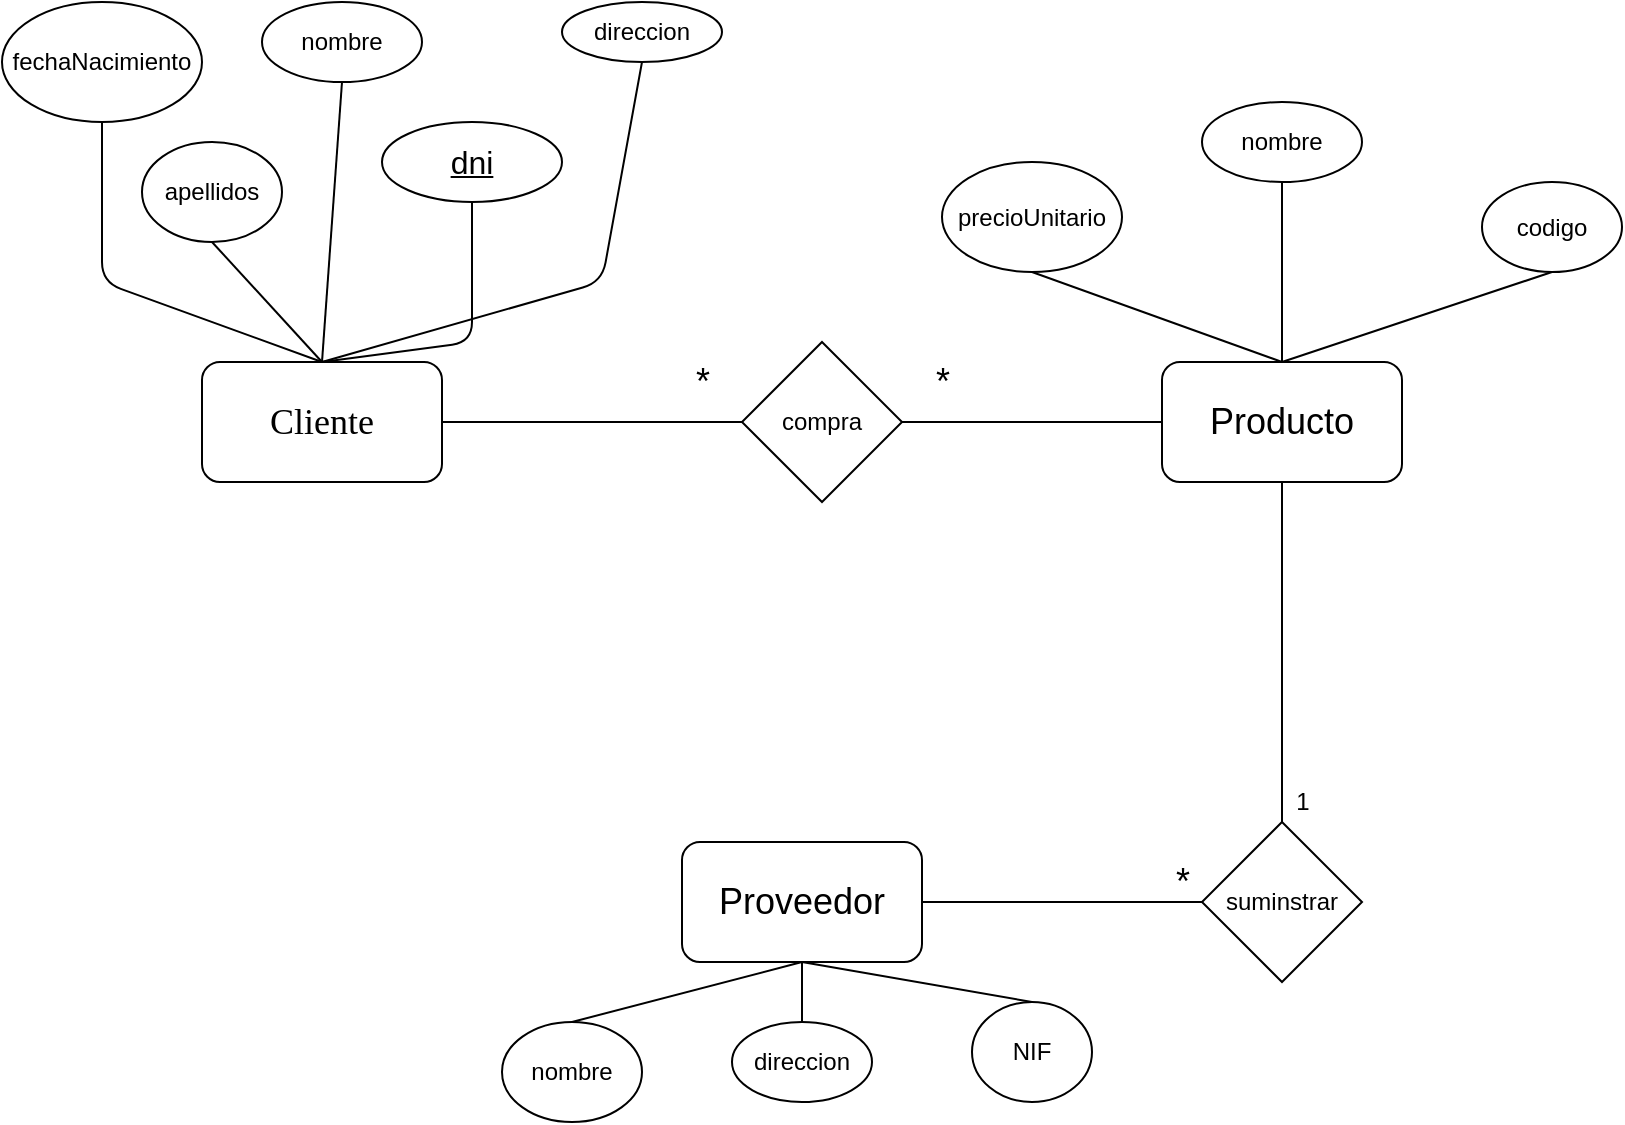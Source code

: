 <mxfile version="15.2.9" type="github">
  <diagram id="R2lEEEUBdFMjLlhIrx00" name="Page-1">
    <mxGraphModel dx="1021" dy="614" grid="1" gridSize="10" guides="1" tooltips="1" connect="1" arrows="1" fold="1" page="1" pageScale="1" pageWidth="850" pageHeight="1100" math="0" shadow="0" extFonts="Permanent Marker^https://fonts.googleapis.com/css?family=Permanent+Marker">
      <root>
        <mxCell id="0" />
        <mxCell id="1" parent="0" />
        <mxCell id="tnqrUzDjdZkfZCXfOBtb-1" value="&lt;font style=&quot;font-size: 18px&quot; face=&quot;Georgia&quot;&gt;Cliente&lt;/font&gt;" style="rounded=1;whiteSpace=wrap;html=1;" vertex="1" parent="1">
          <mxGeometry x="100" y="190" width="120" height="60" as="geometry" />
        </mxCell>
        <mxCell id="tnqrUzDjdZkfZCXfOBtb-2" value="nombre" style="ellipse;whiteSpace=wrap;html=1;" vertex="1" parent="1">
          <mxGeometry x="130" y="10" width="80" height="40" as="geometry" />
        </mxCell>
        <mxCell id="tnqrUzDjdZkfZCXfOBtb-3" value="apellidos" style="ellipse;whiteSpace=wrap;html=1;" vertex="1" parent="1">
          <mxGeometry x="70" y="80" width="70" height="50" as="geometry" />
        </mxCell>
        <mxCell id="tnqrUzDjdZkfZCXfOBtb-4" value="direccion" style="ellipse;whiteSpace=wrap;html=1;" vertex="1" parent="1">
          <mxGeometry x="280" y="10" width="80" height="30" as="geometry" />
        </mxCell>
        <mxCell id="tnqrUzDjdZkfZCXfOBtb-5" value="&lt;font style=&quot;font-size: 16px&quot;&gt;&lt;u&gt;dni&lt;/u&gt;&lt;/font&gt;" style="ellipse;whiteSpace=wrap;html=1;" vertex="1" parent="1">
          <mxGeometry x="190" y="70" width="90" height="40" as="geometry" />
        </mxCell>
        <mxCell id="tnqrUzDjdZkfZCXfOBtb-7" value="fechaNacimiento" style="ellipse;whiteSpace=wrap;html=1;" vertex="1" parent="1">
          <mxGeometry y="10" width="100" height="60" as="geometry" />
        </mxCell>
        <mxCell id="tnqrUzDjdZkfZCXfOBtb-10" value="" style="endArrow=none;html=1;entryX=0.5;entryY=1;entryDx=0;entryDy=0;" edge="1" parent="1" target="tnqrUzDjdZkfZCXfOBtb-7">
          <mxGeometry width="50" height="50" relative="1" as="geometry">
            <mxPoint x="160" y="190" as="sourcePoint" />
            <mxPoint x="210" y="140" as="targetPoint" />
            <Array as="points">
              <mxPoint x="50" y="150" />
            </Array>
          </mxGeometry>
        </mxCell>
        <mxCell id="tnqrUzDjdZkfZCXfOBtb-12" value="" style="endArrow=none;html=1;entryX=0.5;entryY=1;entryDx=0;entryDy=0;" edge="1" parent="1" target="tnqrUzDjdZkfZCXfOBtb-3">
          <mxGeometry width="50" height="50" relative="1" as="geometry">
            <mxPoint x="160" y="190" as="sourcePoint" />
            <mxPoint x="210" y="140" as="targetPoint" />
          </mxGeometry>
        </mxCell>
        <mxCell id="tnqrUzDjdZkfZCXfOBtb-14" value="" style="endArrow=none;html=1;entryX=0.5;entryY=0;entryDx=0;entryDy=0;exitX=0.5;exitY=1;exitDx=0;exitDy=0;" edge="1" parent="1" source="tnqrUzDjdZkfZCXfOBtb-2" target="tnqrUzDjdZkfZCXfOBtb-1">
          <mxGeometry width="50" height="50" relative="1" as="geometry">
            <mxPoint x="410" y="280" as="sourcePoint" />
            <mxPoint x="460" y="230" as="targetPoint" />
          </mxGeometry>
        </mxCell>
        <mxCell id="tnqrUzDjdZkfZCXfOBtb-15" value="" style="endArrow=none;html=1;entryX=0.5;entryY=1;entryDx=0;entryDy=0;exitX=0.5;exitY=0;exitDx=0;exitDy=0;" edge="1" parent="1" source="tnqrUzDjdZkfZCXfOBtb-1" target="tnqrUzDjdZkfZCXfOBtb-5">
          <mxGeometry width="50" height="50" relative="1" as="geometry">
            <mxPoint x="410" y="280" as="sourcePoint" />
            <mxPoint x="460" y="230" as="targetPoint" />
            <Array as="points">
              <mxPoint x="235" y="180" />
            </Array>
          </mxGeometry>
        </mxCell>
        <mxCell id="tnqrUzDjdZkfZCXfOBtb-16" value="" style="endArrow=none;html=1;entryX=0.5;entryY=1;entryDx=0;entryDy=0;exitX=0.5;exitY=0;exitDx=0;exitDy=0;" edge="1" parent="1" source="tnqrUzDjdZkfZCXfOBtb-1" target="tnqrUzDjdZkfZCXfOBtb-4">
          <mxGeometry width="50" height="50" relative="1" as="geometry">
            <mxPoint x="320" y="150" as="sourcePoint" />
            <mxPoint x="370" y="100" as="targetPoint" />
            <Array as="points">
              <mxPoint x="300" y="150" />
            </Array>
          </mxGeometry>
        </mxCell>
        <mxCell id="tnqrUzDjdZkfZCXfOBtb-22" value="&lt;font style=&quot;font-size: 18px&quot;&gt;Producto&lt;/font&gt;" style="rounded=1;whiteSpace=wrap;html=1;" vertex="1" parent="1">
          <mxGeometry x="580" y="190" width="120" height="60" as="geometry" />
        </mxCell>
        <mxCell id="tnqrUzDjdZkfZCXfOBtb-23" value="nombre" style="ellipse;whiteSpace=wrap;html=1;" vertex="1" parent="1">
          <mxGeometry x="600" y="60" width="80" height="40" as="geometry" />
        </mxCell>
        <mxCell id="tnqrUzDjdZkfZCXfOBtb-24" value="precioUnitario" style="ellipse;whiteSpace=wrap;html=1;" vertex="1" parent="1">
          <mxGeometry x="470" y="90" width="90" height="55" as="geometry" />
        </mxCell>
        <mxCell id="tnqrUzDjdZkfZCXfOBtb-25" value="codigo" style="ellipse;whiteSpace=wrap;html=1;" vertex="1" parent="1">
          <mxGeometry x="740" y="100" width="70" height="45" as="geometry" />
        </mxCell>
        <mxCell id="tnqrUzDjdZkfZCXfOBtb-26" value="" style="endArrow=none;html=1;entryX=0.5;entryY=0;entryDx=0;entryDy=0;exitX=0.5;exitY=1;exitDx=0;exitDy=0;" edge="1" parent="1" source="tnqrUzDjdZkfZCXfOBtb-23" target="tnqrUzDjdZkfZCXfOBtb-22">
          <mxGeometry width="50" height="50" relative="1" as="geometry">
            <mxPoint x="410" y="280" as="sourcePoint" />
            <mxPoint x="460" y="230" as="targetPoint" />
          </mxGeometry>
        </mxCell>
        <mxCell id="tnqrUzDjdZkfZCXfOBtb-27" value="" style="endArrow=none;html=1;entryX=0.5;entryY=0;entryDx=0;entryDy=0;exitX=0.5;exitY=1;exitDx=0;exitDy=0;" edge="1" parent="1" source="tnqrUzDjdZkfZCXfOBtb-24" target="tnqrUzDjdZkfZCXfOBtb-22">
          <mxGeometry width="50" height="50" relative="1" as="geometry">
            <mxPoint x="410" y="280" as="sourcePoint" />
            <mxPoint x="460" y="230" as="targetPoint" />
          </mxGeometry>
        </mxCell>
        <mxCell id="tnqrUzDjdZkfZCXfOBtb-28" value="" style="endArrow=none;html=1;entryX=0.5;entryY=0;entryDx=0;entryDy=0;exitX=0.5;exitY=1;exitDx=0;exitDy=0;" edge="1" parent="1" source="tnqrUzDjdZkfZCXfOBtb-25" target="tnqrUzDjdZkfZCXfOBtb-22">
          <mxGeometry width="50" height="50" relative="1" as="geometry">
            <mxPoint x="410" y="280" as="sourcePoint" />
            <mxPoint x="460" y="230" as="targetPoint" />
          </mxGeometry>
        </mxCell>
        <mxCell id="tnqrUzDjdZkfZCXfOBtb-29" value="&lt;font style=&quot;font-size: 18px&quot;&gt;Proveedor&lt;/font&gt;" style="rounded=1;whiteSpace=wrap;html=1;" vertex="1" parent="1">
          <mxGeometry x="340" y="430" width="120" height="60" as="geometry" />
        </mxCell>
        <mxCell id="tnqrUzDjdZkfZCXfOBtb-30" value="nombre" style="ellipse;whiteSpace=wrap;html=1;" vertex="1" parent="1">
          <mxGeometry x="250" y="520" width="70" height="50" as="geometry" />
        </mxCell>
        <mxCell id="tnqrUzDjdZkfZCXfOBtb-31" value="NIF" style="ellipse;whiteSpace=wrap;html=1;" vertex="1" parent="1">
          <mxGeometry x="485" y="510" width="60" height="50" as="geometry" />
        </mxCell>
        <mxCell id="tnqrUzDjdZkfZCXfOBtb-33" value="direccion" style="ellipse;whiteSpace=wrap;html=1;" vertex="1" parent="1">
          <mxGeometry x="365" y="520" width="70" height="40" as="geometry" />
        </mxCell>
        <mxCell id="tnqrUzDjdZkfZCXfOBtb-34" value="" style="endArrow=none;html=1;exitX=0.5;exitY=1;exitDx=0;exitDy=0;entryX=0.5;entryY=0;entryDx=0;entryDy=0;" edge="1" parent="1" source="tnqrUzDjdZkfZCXfOBtb-29" target="tnqrUzDjdZkfZCXfOBtb-33">
          <mxGeometry width="50" height="50" relative="1" as="geometry">
            <mxPoint x="410" y="280" as="sourcePoint" />
            <mxPoint x="460" y="230" as="targetPoint" />
          </mxGeometry>
        </mxCell>
        <mxCell id="tnqrUzDjdZkfZCXfOBtb-35" value="" style="endArrow=none;html=1;exitX=0.5;exitY=1;exitDx=0;exitDy=0;entryX=0.5;entryY=0;entryDx=0;entryDy=0;" edge="1" parent="1" source="tnqrUzDjdZkfZCXfOBtb-29" target="tnqrUzDjdZkfZCXfOBtb-31">
          <mxGeometry width="50" height="50" relative="1" as="geometry">
            <mxPoint x="410" y="280" as="sourcePoint" />
            <mxPoint x="460" y="230" as="targetPoint" />
          </mxGeometry>
        </mxCell>
        <mxCell id="tnqrUzDjdZkfZCXfOBtb-36" value="" style="endArrow=none;html=1;entryX=0.5;entryY=0;entryDx=0;entryDy=0;" edge="1" parent="1" target="tnqrUzDjdZkfZCXfOBtb-30">
          <mxGeometry width="50" height="50" relative="1" as="geometry">
            <mxPoint x="400" y="490" as="sourcePoint" />
            <mxPoint x="460" y="230" as="targetPoint" />
          </mxGeometry>
        </mxCell>
        <mxCell id="tnqrUzDjdZkfZCXfOBtb-37" value="" style="endArrow=none;html=1;exitX=1;exitY=0.5;exitDx=0;exitDy=0;entryX=0;entryY=0.5;entryDx=0;entryDy=0;startArrow=none;" edge="1" parent="1" source="tnqrUzDjdZkfZCXfOBtb-40" target="tnqrUzDjdZkfZCXfOBtb-22">
          <mxGeometry width="50" height="50" relative="1" as="geometry">
            <mxPoint x="410" y="280" as="sourcePoint" />
            <mxPoint x="460" y="230" as="targetPoint" />
          </mxGeometry>
        </mxCell>
        <mxCell id="tnqrUzDjdZkfZCXfOBtb-38" value="&lt;font style=&quot;font-size: 18px&quot;&gt;*&lt;/font&gt;" style="text;html=1;resizable=0;autosize=1;align=center;verticalAlign=middle;points=[];fillColor=none;strokeColor=none;rounded=0;" vertex="1" parent="1">
          <mxGeometry x="340" y="190" width="20" height="20" as="geometry" />
        </mxCell>
        <mxCell id="tnqrUzDjdZkfZCXfOBtb-39" value="&lt;font style=&quot;font-size: 18px&quot;&gt;*&lt;/font&gt;" style="text;html=1;resizable=0;autosize=1;align=center;verticalAlign=middle;points=[];fillColor=none;strokeColor=none;rounded=0;" vertex="1" parent="1">
          <mxGeometry x="460" y="190" width="20" height="20" as="geometry" />
        </mxCell>
        <mxCell id="tnqrUzDjdZkfZCXfOBtb-40" value="compra" style="rhombus;whiteSpace=wrap;html=1;" vertex="1" parent="1">
          <mxGeometry x="370" y="180" width="80" height="80" as="geometry" />
        </mxCell>
        <mxCell id="tnqrUzDjdZkfZCXfOBtb-41" value="" style="endArrow=none;html=1;exitX=1;exitY=0.5;exitDx=0;exitDy=0;entryX=0;entryY=0.5;entryDx=0;entryDy=0;" edge="1" parent="1" source="tnqrUzDjdZkfZCXfOBtb-1" target="tnqrUzDjdZkfZCXfOBtb-40">
          <mxGeometry width="50" height="50" relative="1" as="geometry">
            <mxPoint x="220" y="220" as="sourcePoint" />
            <mxPoint x="580" y="220" as="targetPoint" />
          </mxGeometry>
        </mxCell>
        <mxCell id="tnqrUzDjdZkfZCXfOBtb-43" value="" style="endArrow=none;html=1;exitX=1;exitY=0.5;exitDx=0;exitDy=0;entryX=0.5;entryY=1;entryDx=0;entryDy=0;startArrow=none;" edge="1" parent="1" source="tnqrUzDjdZkfZCXfOBtb-44" target="tnqrUzDjdZkfZCXfOBtb-22">
          <mxGeometry width="50" height="50" relative="1" as="geometry">
            <mxPoint x="410" y="270" as="sourcePoint" />
            <mxPoint x="460" y="220" as="targetPoint" />
            <Array as="points">
              <mxPoint x="640" y="460" />
            </Array>
          </mxGeometry>
        </mxCell>
        <mxCell id="tnqrUzDjdZkfZCXfOBtb-44" value="suminstrar" style="rhombus;whiteSpace=wrap;html=1;" vertex="1" parent="1">
          <mxGeometry x="600" y="420" width="80" height="80" as="geometry" />
        </mxCell>
        <mxCell id="tnqrUzDjdZkfZCXfOBtb-45" value="" style="endArrow=none;html=1;exitX=1;exitY=0.5;exitDx=0;exitDy=0;entryX=0;entryY=0.5;entryDx=0;entryDy=0;" edge="1" parent="1" source="tnqrUzDjdZkfZCXfOBtb-29" target="tnqrUzDjdZkfZCXfOBtb-44">
          <mxGeometry width="50" height="50" relative="1" as="geometry">
            <mxPoint x="460" y="460" as="sourcePoint" />
            <mxPoint x="640" y="250" as="targetPoint" />
            <Array as="points" />
          </mxGeometry>
        </mxCell>
        <mxCell id="tnqrUzDjdZkfZCXfOBtb-46" value="&lt;font style=&quot;font-size: 18px&quot;&gt;*&lt;/font&gt;" style="text;html=1;resizable=0;autosize=1;align=center;verticalAlign=middle;points=[];fillColor=none;strokeColor=none;rounded=0;" vertex="1" parent="1">
          <mxGeometry x="580" y="440" width="20" height="20" as="geometry" />
        </mxCell>
        <mxCell id="tnqrUzDjdZkfZCXfOBtb-47" value="1" style="text;html=1;resizable=0;autosize=1;align=center;verticalAlign=middle;points=[];fillColor=none;strokeColor=none;rounded=0;" vertex="1" parent="1">
          <mxGeometry x="640" y="400" width="20" height="20" as="geometry" />
        </mxCell>
      </root>
    </mxGraphModel>
  </diagram>
</mxfile>
